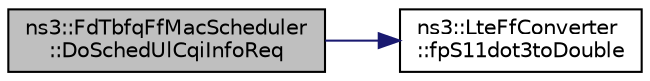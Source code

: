 digraph "ns3::FdTbfqFfMacScheduler::DoSchedUlCqiInfoReq"
{
  edge [fontname="Helvetica",fontsize="10",labelfontname="Helvetica",labelfontsize="10"];
  node [fontname="Helvetica",fontsize="10",shape=record];
  rankdir="LR";
  Node1 [label="ns3::FdTbfqFfMacScheduler\l::DoSchedUlCqiInfoReq",height=0.2,width=0.4,color="black", fillcolor="grey75", style="filled", fontcolor="black"];
  Node1 -> Node2 [color="midnightblue",fontsize="10",style="solid"];
  Node2 [label="ns3::LteFfConverter\l::fpS11dot3toDouble",height=0.2,width=0.4,color="black", fillcolor="white", style="filled",URL="$d5/db1/classns3_1_1LteFfConverter.html#aa5d8c2a8f988dbd63da91818c18666eb"];
}
